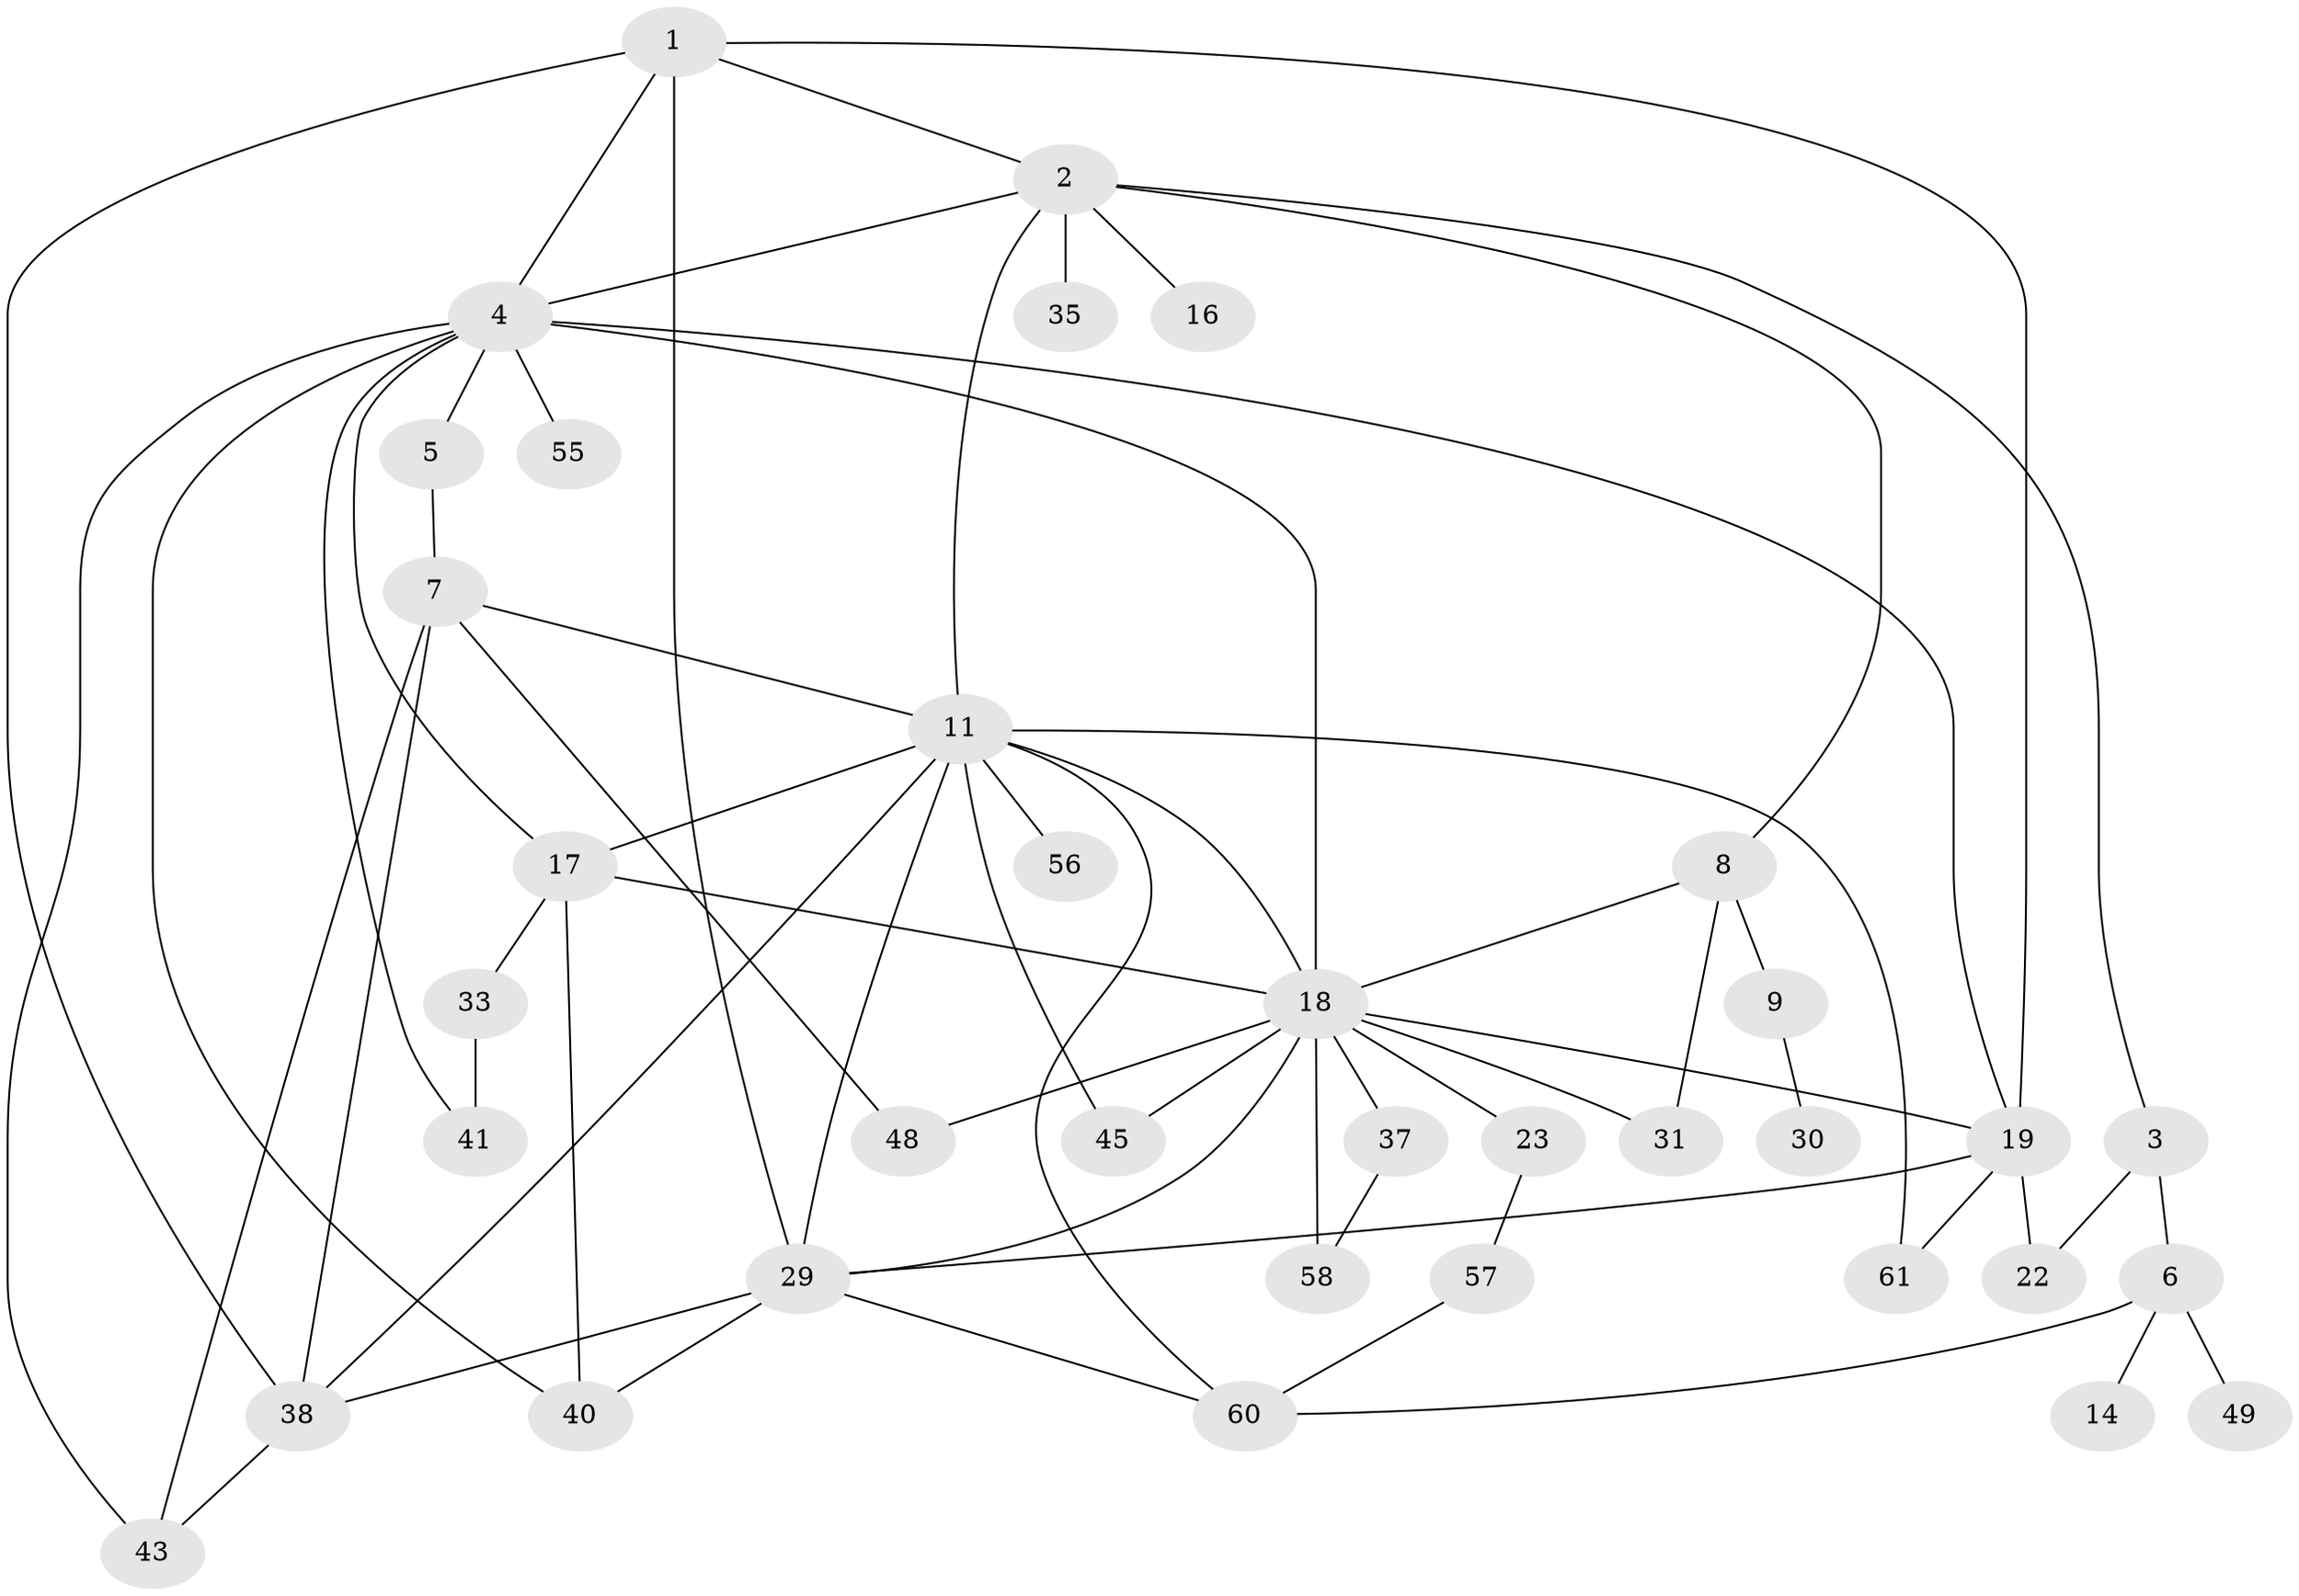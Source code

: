 // original degree distribution, {5: 0.0958904109589041, 7: 0.0410958904109589, 3: 0.1506849315068493, 6: 0.0547945205479452, 2: 0.3424657534246575, 4: 0.0821917808219178, 1: 0.2328767123287671}
// Generated by graph-tools (version 1.1) at 2025/13/03/09/25 04:13:33]
// undirected, 36 vertices, 63 edges
graph export_dot {
graph [start="1"]
  node [color=gray90,style=filled];
  1;
  2;
  3;
  4 [super="+68+20"];
  5;
  6 [super="+28"];
  7 [super="+10+51"];
  8 [super="+53"];
  9;
  11 [super="+12"];
  14 [super="+73"];
  16;
  17;
  18 [super="+26+21+25"];
  19 [super="+34+67"];
  22;
  23;
  29 [super="+63+44"];
  30;
  31 [super="+59+50+39"];
  33 [super="+36+62"];
  35;
  37;
  38 [super="+54+65"];
  40 [super="+46"];
  41;
  43 [super="+72"];
  45 [super="+64"];
  48;
  49;
  55;
  56;
  57;
  58;
  60;
  61;
  1 -- 2;
  1 -- 19;
  1 -- 29;
  1 -- 38;
  1 -- 4;
  2 -- 3;
  2 -- 4;
  2 -- 8;
  2 -- 11;
  2 -- 16;
  2 -- 35;
  3 -- 6;
  3 -- 22;
  4 -- 5;
  4 -- 18;
  4 -- 19;
  4 -- 40;
  4 -- 17;
  4 -- 55;
  4 -- 41;
  4 -- 43;
  5 -- 7;
  6 -- 14;
  6 -- 49;
  6 -- 60;
  7 -- 48;
  7 -- 43 [weight=2];
  7 -- 38;
  7 -- 11;
  8 -- 9;
  8 -- 31;
  8 -- 18;
  9 -- 30;
  11 -- 56;
  11 -- 61;
  11 -- 38;
  11 -- 45;
  11 -- 17;
  11 -- 18;
  11 -- 60;
  11 -- 29;
  17 -- 18;
  17 -- 33;
  17 -- 40;
  18 -- 29;
  18 -- 48;
  18 -- 23;
  18 -- 37;
  18 -- 58;
  18 -- 45;
  18 -- 31 [weight=2];
  18 -- 19;
  19 -- 61;
  19 -- 22;
  19 -- 29;
  23 -- 57;
  29 -- 38;
  29 -- 60;
  29 -- 40;
  33 -- 41;
  37 -- 58;
  38 -- 43;
  57 -- 60;
}
